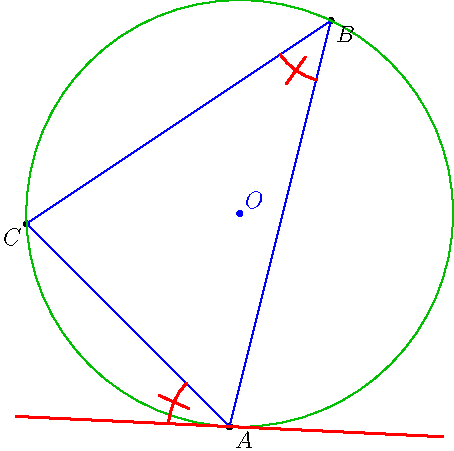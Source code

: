 import geometry;
import math;
size(8cm,0);
settings.tex = "pdflatex";

// === FUNCTION: Draw an arc with tick mark ===
void markEqualArc(pair center, real radius, real a1, real a2, pen p=deepgreen+1bp) {
//   if (a2 < a1) a2 += 360;
  draw(arc(center, radius, a1, a2), p);
  real amid = (a1 + a2) / 2;
  pair arcPoint = center + radius * dir(amid);
  real tickLength = 0.08;
  pair radialDir = (arcPoint - center) / abs(arcPoint - center);
  draw(arcPoint - tickLength * radialDir -- arcPoint + tickLength * radialDir, p);
}

// === MAIN CODE ===
// Define triangle vertices
pair A = (0,0);
pair B = (0.5,2);
pair C = (-1,1);

dot(A); label("$A$", A, SE);
dot(B); label("$B$", B, SE);
dot(C); label("$C$", C, SW);

draw(A--B--C--cycle, blue);


// === Find perpendicular bisectors ===
pair M1 = (A + B)/2;
pair M2 = (B + C)/2;
pair dir1 = rotate(90)*(B - A);
pair dir2 = rotate(90)*(C - B);

// === Find circumcenter ===
pair O = extension(M1, M1 + dir1, M2, M2 + dir2);
dot("$O$", O, NE, blue);

// === Draw circumcircle ===
real R = abs(O - A);
draw(circle(O, R), heavygreen);

pair tangentDir = rotate(90)*(A - O);
draw(A-tangentDir -- A + tangentDir, red+1bp);

// === Mark right angle at A ===
real arcRadius = 0.3;
pair L = A - tangentDir;
pair R = A + tangentDir;
// draw(arc(A, arcRadius, degrees(L - A), degrees(C - A)), red, EndPenMargin);
markEqualArc(A, arcRadius, degrees(L - A), degrees(C - A), red+1bp);  // angle APM
markEqualArc(B, arcRadius, degrees(A - B), degrees(C - B), red+1bp);  // angle AMP